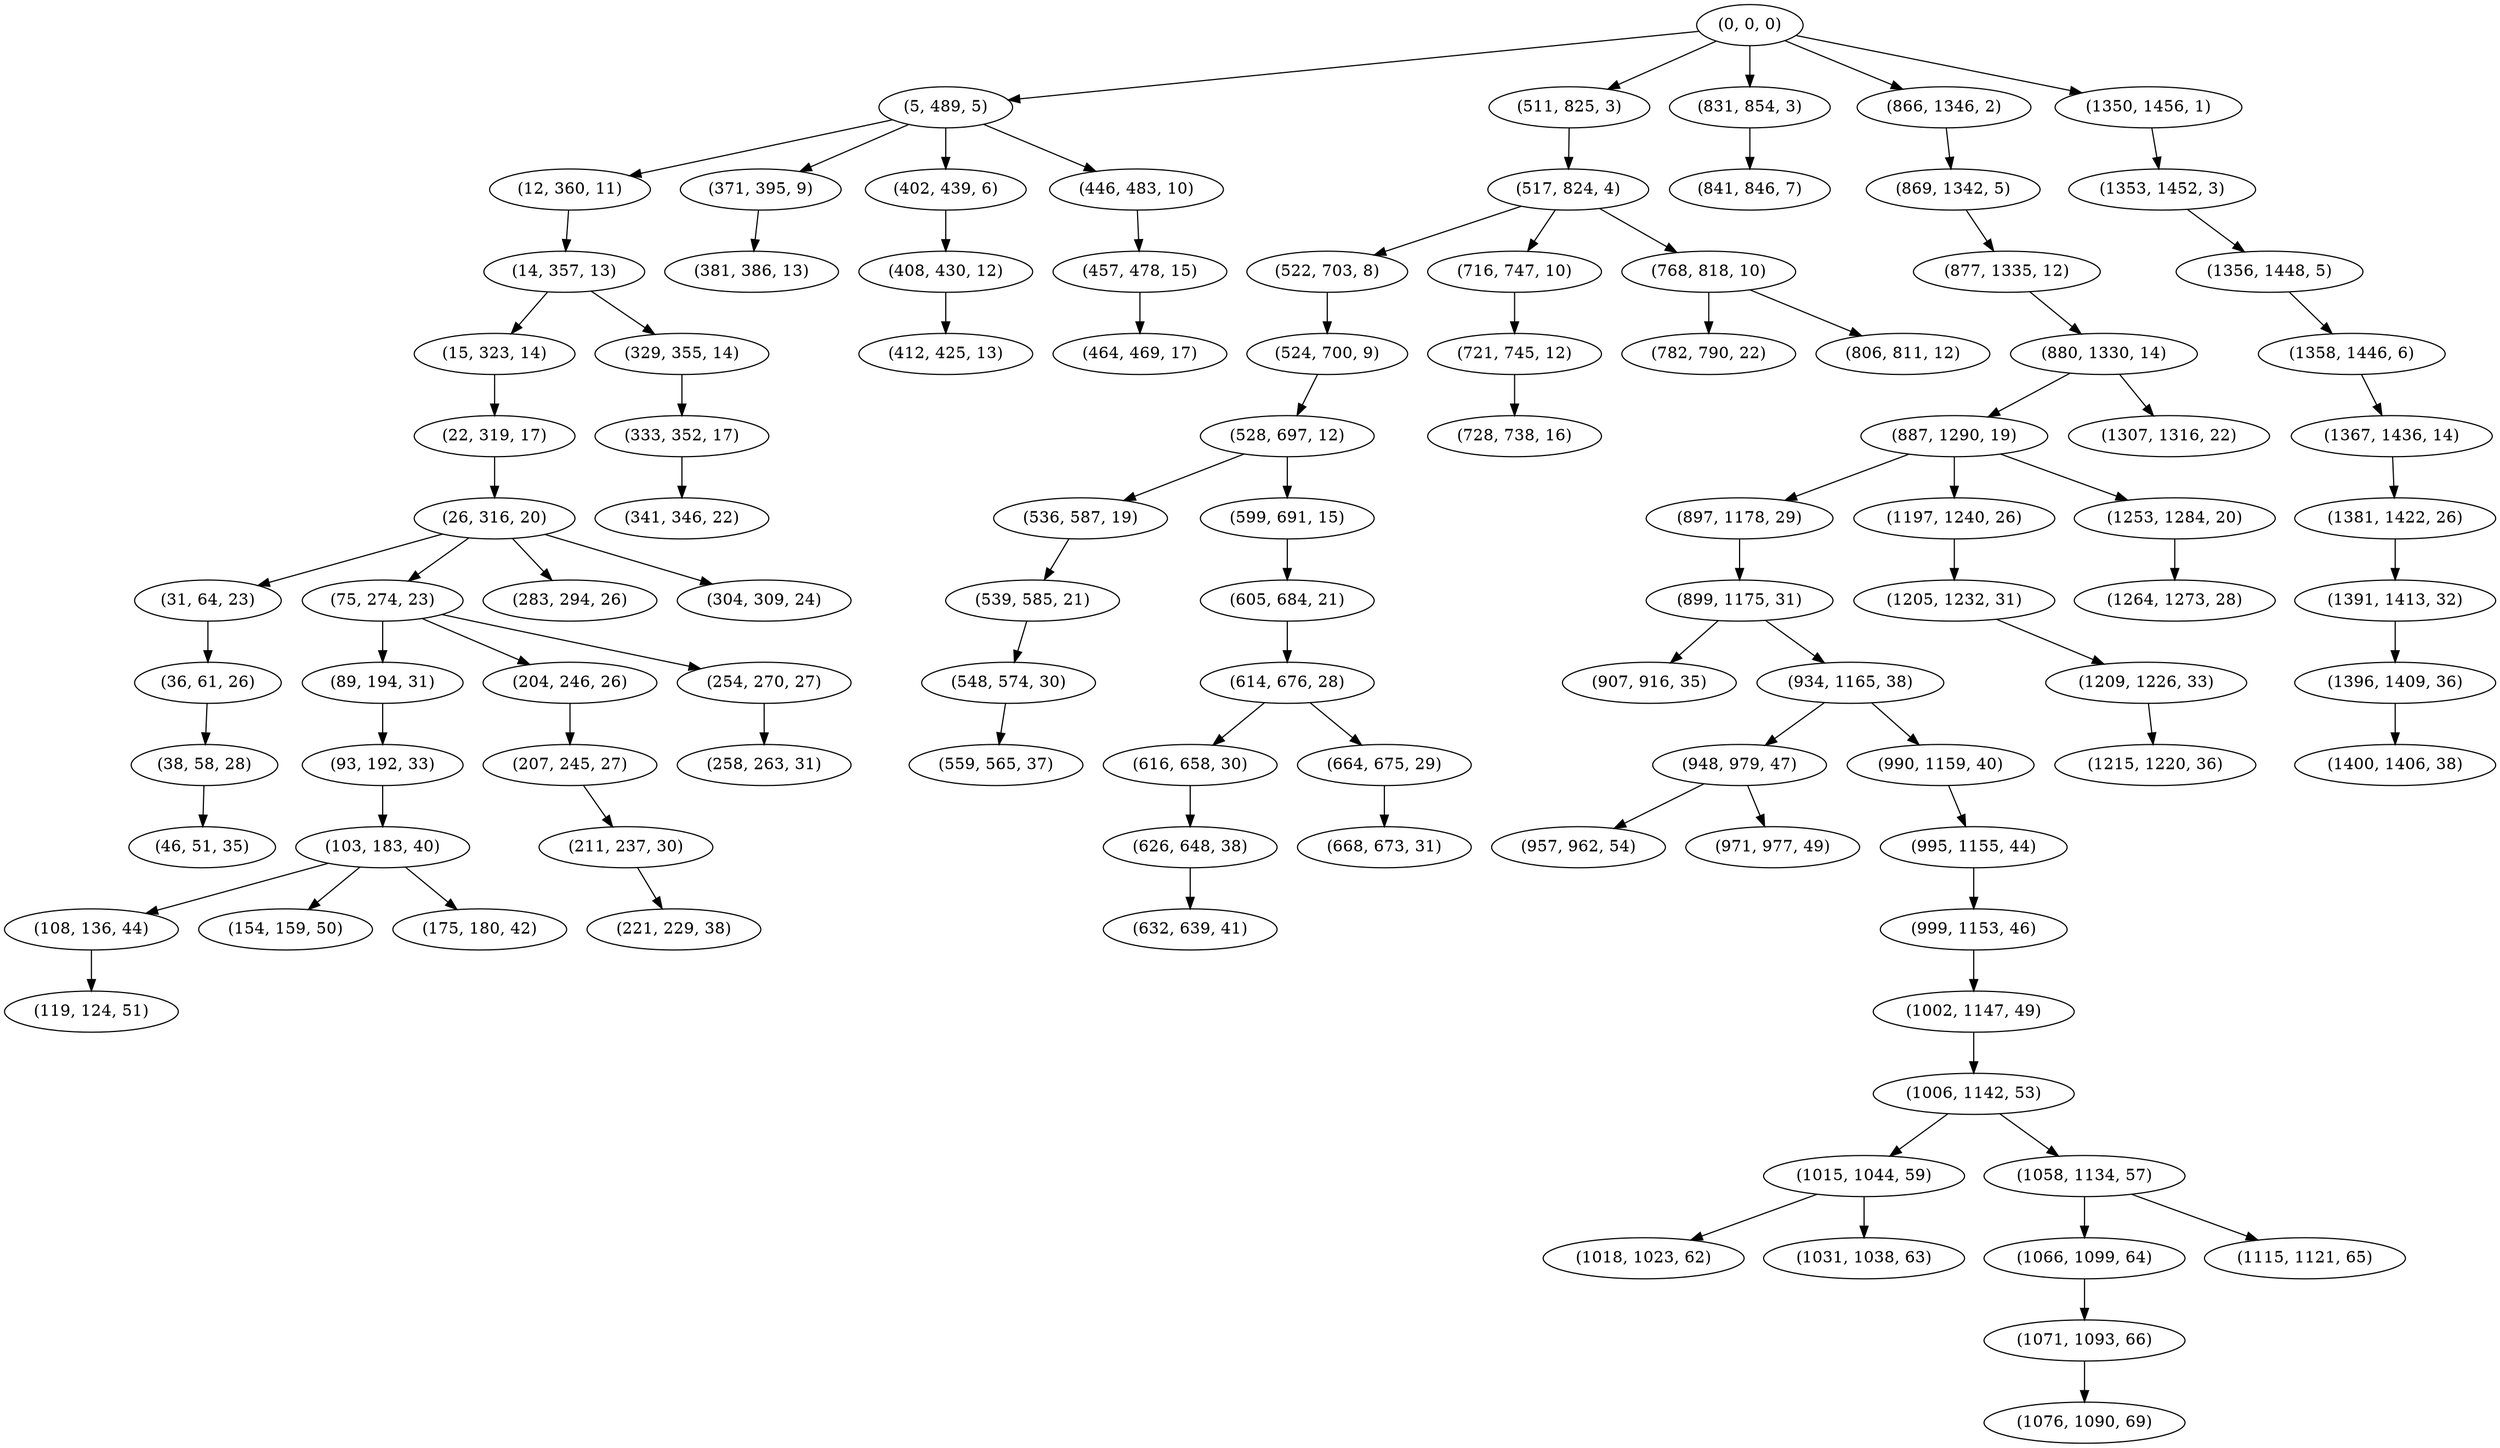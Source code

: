 digraph tree {
    "(0, 0, 0)";
    "(5, 489, 5)";
    "(12, 360, 11)";
    "(14, 357, 13)";
    "(15, 323, 14)";
    "(22, 319, 17)";
    "(26, 316, 20)";
    "(31, 64, 23)";
    "(36, 61, 26)";
    "(38, 58, 28)";
    "(46, 51, 35)";
    "(75, 274, 23)";
    "(89, 194, 31)";
    "(93, 192, 33)";
    "(103, 183, 40)";
    "(108, 136, 44)";
    "(119, 124, 51)";
    "(154, 159, 50)";
    "(175, 180, 42)";
    "(204, 246, 26)";
    "(207, 245, 27)";
    "(211, 237, 30)";
    "(221, 229, 38)";
    "(254, 270, 27)";
    "(258, 263, 31)";
    "(283, 294, 26)";
    "(304, 309, 24)";
    "(329, 355, 14)";
    "(333, 352, 17)";
    "(341, 346, 22)";
    "(371, 395, 9)";
    "(381, 386, 13)";
    "(402, 439, 6)";
    "(408, 430, 12)";
    "(412, 425, 13)";
    "(446, 483, 10)";
    "(457, 478, 15)";
    "(464, 469, 17)";
    "(511, 825, 3)";
    "(517, 824, 4)";
    "(522, 703, 8)";
    "(524, 700, 9)";
    "(528, 697, 12)";
    "(536, 587, 19)";
    "(539, 585, 21)";
    "(548, 574, 30)";
    "(559, 565, 37)";
    "(599, 691, 15)";
    "(605, 684, 21)";
    "(614, 676, 28)";
    "(616, 658, 30)";
    "(626, 648, 38)";
    "(632, 639, 41)";
    "(664, 675, 29)";
    "(668, 673, 31)";
    "(716, 747, 10)";
    "(721, 745, 12)";
    "(728, 738, 16)";
    "(768, 818, 10)";
    "(782, 790, 22)";
    "(806, 811, 12)";
    "(831, 854, 3)";
    "(841, 846, 7)";
    "(866, 1346, 2)";
    "(869, 1342, 5)";
    "(877, 1335, 12)";
    "(880, 1330, 14)";
    "(887, 1290, 19)";
    "(897, 1178, 29)";
    "(899, 1175, 31)";
    "(907, 916, 35)";
    "(934, 1165, 38)";
    "(948, 979, 47)";
    "(957, 962, 54)";
    "(971, 977, 49)";
    "(990, 1159, 40)";
    "(995, 1155, 44)";
    "(999, 1153, 46)";
    "(1002, 1147, 49)";
    "(1006, 1142, 53)";
    "(1015, 1044, 59)";
    "(1018, 1023, 62)";
    "(1031, 1038, 63)";
    "(1058, 1134, 57)";
    "(1066, 1099, 64)";
    "(1071, 1093, 66)";
    "(1076, 1090, 69)";
    "(1115, 1121, 65)";
    "(1197, 1240, 26)";
    "(1205, 1232, 31)";
    "(1209, 1226, 33)";
    "(1215, 1220, 36)";
    "(1253, 1284, 20)";
    "(1264, 1273, 28)";
    "(1307, 1316, 22)";
    "(1350, 1456, 1)";
    "(1353, 1452, 3)";
    "(1356, 1448, 5)";
    "(1358, 1446, 6)";
    "(1367, 1436, 14)";
    "(1381, 1422, 26)";
    "(1391, 1413, 32)";
    "(1396, 1409, 36)";
    "(1400, 1406, 38)";
    "(0, 0, 0)" -> "(5, 489, 5)";
    "(0, 0, 0)" -> "(511, 825, 3)";
    "(0, 0, 0)" -> "(831, 854, 3)";
    "(0, 0, 0)" -> "(866, 1346, 2)";
    "(0, 0, 0)" -> "(1350, 1456, 1)";
    "(5, 489, 5)" -> "(12, 360, 11)";
    "(5, 489, 5)" -> "(371, 395, 9)";
    "(5, 489, 5)" -> "(402, 439, 6)";
    "(5, 489, 5)" -> "(446, 483, 10)";
    "(12, 360, 11)" -> "(14, 357, 13)";
    "(14, 357, 13)" -> "(15, 323, 14)";
    "(14, 357, 13)" -> "(329, 355, 14)";
    "(15, 323, 14)" -> "(22, 319, 17)";
    "(22, 319, 17)" -> "(26, 316, 20)";
    "(26, 316, 20)" -> "(31, 64, 23)";
    "(26, 316, 20)" -> "(75, 274, 23)";
    "(26, 316, 20)" -> "(283, 294, 26)";
    "(26, 316, 20)" -> "(304, 309, 24)";
    "(31, 64, 23)" -> "(36, 61, 26)";
    "(36, 61, 26)" -> "(38, 58, 28)";
    "(38, 58, 28)" -> "(46, 51, 35)";
    "(75, 274, 23)" -> "(89, 194, 31)";
    "(75, 274, 23)" -> "(204, 246, 26)";
    "(75, 274, 23)" -> "(254, 270, 27)";
    "(89, 194, 31)" -> "(93, 192, 33)";
    "(93, 192, 33)" -> "(103, 183, 40)";
    "(103, 183, 40)" -> "(108, 136, 44)";
    "(103, 183, 40)" -> "(154, 159, 50)";
    "(103, 183, 40)" -> "(175, 180, 42)";
    "(108, 136, 44)" -> "(119, 124, 51)";
    "(204, 246, 26)" -> "(207, 245, 27)";
    "(207, 245, 27)" -> "(211, 237, 30)";
    "(211, 237, 30)" -> "(221, 229, 38)";
    "(254, 270, 27)" -> "(258, 263, 31)";
    "(329, 355, 14)" -> "(333, 352, 17)";
    "(333, 352, 17)" -> "(341, 346, 22)";
    "(371, 395, 9)" -> "(381, 386, 13)";
    "(402, 439, 6)" -> "(408, 430, 12)";
    "(408, 430, 12)" -> "(412, 425, 13)";
    "(446, 483, 10)" -> "(457, 478, 15)";
    "(457, 478, 15)" -> "(464, 469, 17)";
    "(511, 825, 3)" -> "(517, 824, 4)";
    "(517, 824, 4)" -> "(522, 703, 8)";
    "(517, 824, 4)" -> "(716, 747, 10)";
    "(517, 824, 4)" -> "(768, 818, 10)";
    "(522, 703, 8)" -> "(524, 700, 9)";
    "(524, 700, 9)" -> "(528, 697, 12)";
    "(528, 697, 12)" -> "(536, 587, 19)";
    "(528, 697, 12)" -> "(599, 691, 15)";
    "(536, 587, 19)" -> "(539, 585, 21)";
    "(539, 585, 21)" -> "(548, 574, 30)";
    "(548, 574, 30)" -> "(559, 565, 37)";
    "(599, 691, 15)" -> "(605, 684, 21)";
    "(605, 684, 21)" -> "(614, 676, 28)";
    "(614, 676, 28)" -> "(616, 658, 30)";
    "(614, 676, 28)" -> "(664, 675, 29)";
    "(616, 658, 30)" -> "(626, 648, 38)";
    "(626, 648, 38)" -> "(632, 639, 41)";
    "(664, 675, 29)" -> "(668, 673, 31)";
    "(716, 747, 10)" -> "(721, 745, 12)";
    "(721, 745, 12)" -> "(728, 738, 16)";
    "(768, 818, 10)" -> "(782, 790, 22)";
    "(768, 818, 10)" -> "(806, 811, 12)";
    "(831, 854, 3)" -> "(841, 846, 7)";
    "(866, 1346, 2)" -> "(869, 1342, 5)";
    "(869, 1342, 5)" -> "(877, 1335, 12)";
    "(877, 1335, 12)" -> "(880, 1330, 14)";
    "(880, 1330, 14)" -> "(887, 1290, 19)";
    "(880, 1330, 14)" -> "(1307, 1316, 22)";
    "(887, 1290, 19)" -> "(897, 1178, 29)";
    "(887, 1290, 19)" -> "(1197, 1240, 26)";
    "(887, 1290, 19)" -> "(1253, 1284, 20)";
    "(897, 1178, 29)" -> "(899, 1175, 31)";
    "(899, 1175, 31)" -> "(907, 916, 35)";
    "(899, 1175, 31)" -> "(934, 1165, 38)";
    "(934, 1165, 38)" -> "(948, 979, 47)";
    "(934, 1165, 38)" -> "(990, 1159, 40)";
    "(948, 979, 47)" -> "(957, 962, 54)";
    "(948, 979, 47)" -> "(971, 977, 49)";
    "(990, 1159, 40)" -> "(995, 1155, 44)";
    "(995, 1155, 44)" -> "(999, 1153, 46)";
    "(999, 1153, 46)" -> "(1002, 1147, 49)";
    "(1002, 1147, 49)" -> "(1006, 1142, 53)";
    "(1006, 1142, 53)" -> "(1015, 1044, 59)";
    "(1006, 1142, 53)" -> "(1058, 1134, 57)";
    "(1015, 1044, 59)" -> "(1018, 1023, 62)";
    "(1015, 1044, 59)" -> "(1031, 1038, 63)";
    "(1058, 1134, 57)" -> "(1066, 1099, 64)";
    "(1058, 1134, 57)" -> "(1115, 1121, 65)";
    "(1066, 1099, 64)" -> "(1071, 1093, 66)";
    "(1071, 1093, 66)" -> "(1076, 1090, 69)";
    "(1197, 1240, 26)" -> "(1205, 1232, 31)";
    "(1205, 1232, 31)" -> "(1209, 1226, 33)";
    "(1209, 1226, 33)" -> "(1215, 1220, 36)";
    "(1253, 1284, 20)" -> "(1264, 1273, 28)";
    "(1350, 1456, 1)" -> "(1353, 1452, 3)";
    "(1353, 1452, 3)" -> "(1356, 1448, 5)";
    "(1356, 1448, 5)" -> "(1358, 1446, 6)";
    "(1358, 1446, 6)" -> "(1367, 1436, 14)";
    "(1367, 1436, 14)" -> "(1381, 1422, 26)";
    "(1381, 1422, 26)" -> "(1391, 1413, 32)";
    "(1391, 1413, 32)" -> "(1396, 1409, 36)";
    "(1396, 1409, 36)" -> "(1400, 1406, 38)";
}
